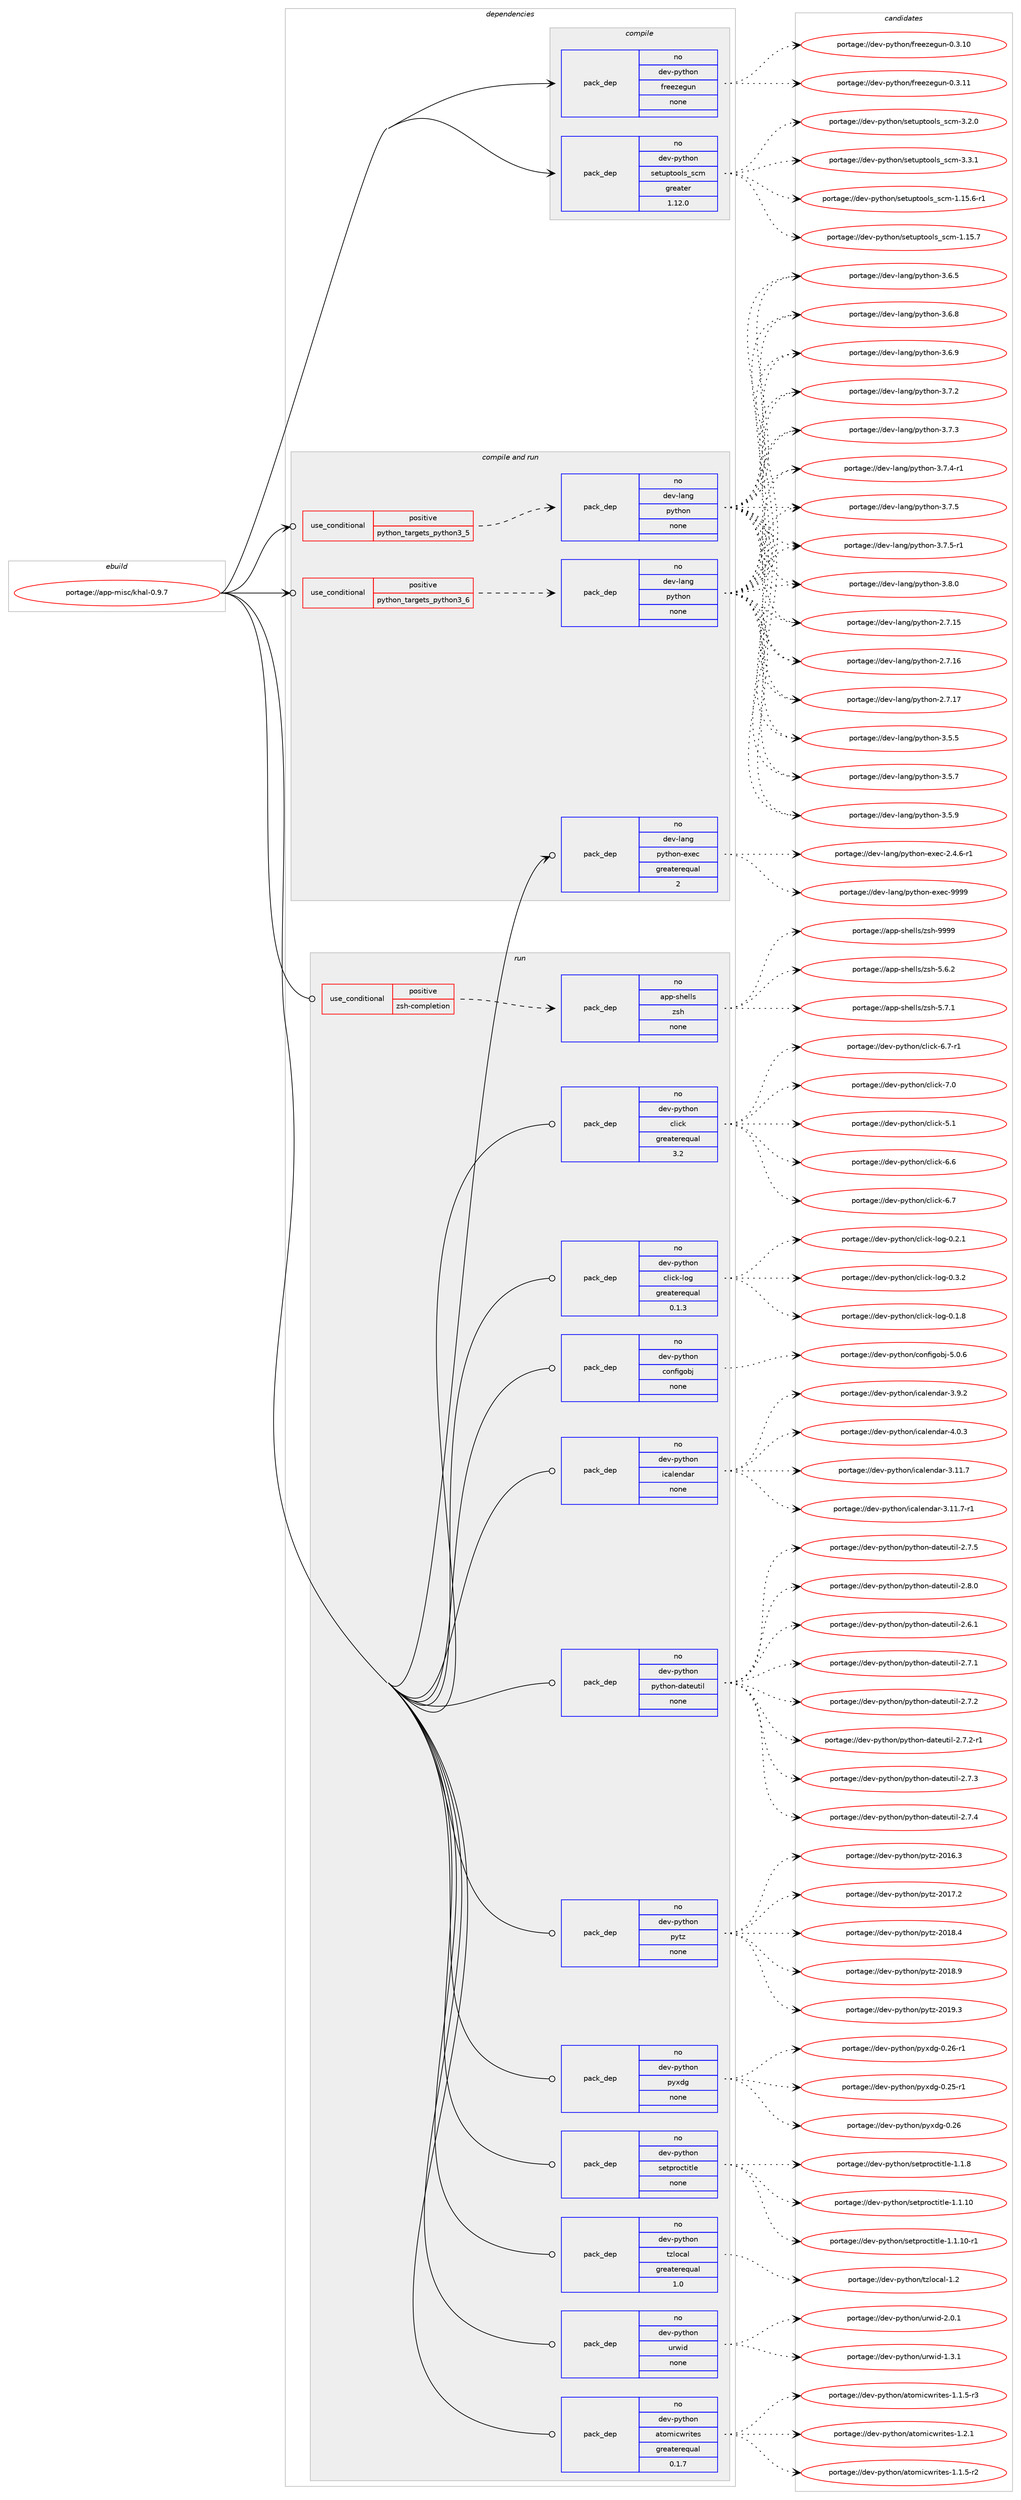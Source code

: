 digraph prolog {

# *************
# Graph options
# *************

newrank=true;
concentrate=true;
compound=true;
graph [rankdir=LR,fontname=Helvetica,fontsize=10,ranksep=1.5];#, ranksep=2.5, nodesep=0.2];
edge  [arrowhead=vee];
node  [fontname=Helvetica,fontsize=10];

# **********
# The ebuild
# **********

subgraph cluster_leftcol {
color=gray;
rank=same;
label=<<i>ebuild</i>>;
id [label="portage://app-misc/khal-0.9.7", color=red, width=4, href="../app-misc/khal-0.9.7.svg"];
}

# ****************
# The dependencies
# ****************

subgraph cluster_midcol {
color=gray;
label=<<i>dependencies</i>>;
subgraph cluster_compile {
fillcolor="#eeeeee";
style=filled;
label=<<i>compile</i>>;
subgraph pack25405 {
dependency34619 [label=<<TABLE BORDER="0" CELLBORDER="1" CELLSPACING="0" CELLPADDING="4" WIDTH="220"><TR><TD ROWSPAN="6" CELLPADDING="30">pack_dep</TD></TR><TR><TD WIDTH="110">no</TD></TR><TR><TD>dev-python</TD></TR><TR><TD>freezegun</TD></TR><TR><TD>none</TD></TR><TR><TD></TD></TR></TABLE>>, shape=none, color=blue];
}
id:e -> dependency34619:w [weight=20,style="solid",arrowhead="vee"];
subgraph pack25406 {
dependency34620 [label=<<TABLE BORDER="0" CELLBORDER="1" CELLSPACING="0" CELLPADDING="4" WIDTH="220"><TR><TD ROWSPAN="6" CELLPADDING="30">pack_dep</TD></TR><TR><TD WIDTH="110">no</TD></TR><TR><TD>dev-python</TD></TR><TR><TD>setuptools_scm</TD></TR><TR><TD>greater</TD></TR><TR><TD>1.12.0</TD></TR></TABLE>>, shape=none, color=blue];
}
id:e -> dependency34620:w [weight=20,style="solid",arrowhead="vee"];
}
subgraph cluster_compileandrun {
fillcolor="#eeeeee";
style=filled;
label=<<i>compile and run</i>>;
subgraph cond8654 {
dependency34621 [label=<<TABLE BORDER="0" CELLBORDER="1" CELLSPACING="0" CELLPADDING="4"><TR><TD ROWSPAN="3" CELLPADDING="10">use_conditional</TD></TR><TR><TD>positive</TD></TR><TR><TD>python_targets_python3_5</TD></TR></TABLE>>, shape=none, color=red];
subgraph pack25407 {
dependency34622 [label=<<TABLE BORDER="0" CELLBORDER="1" CELLSPACING="0" CELLPADDING="4" WIDTH="220"><TR><TD ROWSPAN="6" CELLPADDING="30">pack_dep</TD></TR><TR><TD WIDTH="110">no</TD></TR><TR><TD>dev-lang</TD></TR><TR><TD>python</TD></TR><TR><TD>none</TD></TR><TR><TD></TD></TR></TABLE>>, shape=none, color=blue];
}
dependency34621:e -> dependency34622:w [weight=20,style="dashed",arrowhead="vee"];
}
id:e -> dependency34621:w [weight=20,style="solid",arrowhead="odotvee"];
subgraph cond8655 {
dependency34623 [label=<<TABLE BORDER="0" CELLBORDER="1" CELLSPACING="0" CELLPADDING="4"><TR><TD ROWSPAN="3" CELLPADDING="10">use_conditional</TD></TR><TR><TD>positive</TD></TR><TR><TD>python_targets_python3_6</TD></TR></TABLE>>, shape=none, color=red];
subgraph pack25408 {
dependency34624 [label=<<TABLE BORDER="0" CELLBORDER="1" CELLSPACING="0" CELLPADDING="4" WIDTH="220"><TR><TD ROWSPAN="6" CELLPADDING="30">pack_dep</TD></TR><TR><TD WIDTH="110">no</TD></TR><TR><TD>dev-lang</TD></TR><TR><TD>python</TD></TR><TR><TD>none</TD></TR><TR><TD></TD></TR></TABLE>>, shape=none, color=blue];
}
dependency34623:e -> dependency34624:w [weight=20,style="dashed",arrowhead="vee"];
}
id:e -> dependency34623:w [weight=20,style="solid",arrowhead="odotvee"];
subgraph pack25409 {
dependency34625 [label=<<TABLE BORDER="0" CELLBORDER="1" CELLSPACING="0" CELLPADDING="4" WIDTH="220"><TR><TD ROWSPAN="6" CELLPADDING="30">pack_dep</TD></TR><TR><TD WIDTH="110">no</TD></TR><TR><TD>dev-lang</TD></TR><TR><TD>python-exec</TD></TR><TR><TD>greaterequal</TD></TR><TR><TD>2</TD></TR></TABLE>>, shape=none, color=blue];
}
id:e -> dependency34625:w [weight=20,style="solid",arrowhead="odotvee"];
}
subgraph cluster_run {
fillcolor="#eeeeee";
style=filled;
label=<<i>run</i>>;
subgraph cond8656 {
dependency34626 [label=<<TABLE BORDER="0" CELLBORDER="1" CELLSPACING="0" CELLPADDING="4"><TR><TD ROWSPAN="3" CELLPADDING="10">use_conditional</TD></TR><TR><TD>positive</TD></TR><TR><TD>zsh-completion</TD></TR></TABLE>>, shape=none, color=red];
subgraph pack25410 {
dependency34627 [label=<<TABLE BORDER="0" CELLBORDER="1" CELLSPACING="0" CELLPADDING="4" WIDTH="220"><TR><TD ROWSPAN="6" CELLPADDING="30">pack_dep</TD></TR><TR><TD WIDTH="110">no</TD></TR><TR><TD>app-shells</TD></TR><TR><TD>zsh</TD></TR><TR><TD>none</TD></TR><TR><TD></TD></TR></TABLE>>, shape=none, color=blue];
}
dependency34626:e -> dependency34627:w [weight=20,style="dashed",arrowhead="vee"];
}
id:e -> dependency34626:w [weight=20,style="solid",arrowhead="odot"];
subgraph pack25411 {
dependency34628 [label=<<TABLE BORDER="0" CELLBORDER="1" CELLSPACING="0" CELLPADDING="4" WIDTH="220"><TR><TD ROWSPAN="6" CELLPADDING="30">pack_dep</TD></TR><TR><TD WIDTH="110">no</TD></TR><TR><TD>dev-python</TD></TR><TR><TD>atomicwrites</TD></TR><TR><TD>greaterequal</TD></TR><TR><TD>0.1.7</TD></TR></TABLE>>, shape=none, color=blue];
}
id:e -> dependency34628:w [weight=20,style="solid",arrowhead="odot"];
subgraph pack25412 {
dependency34629 [label=<<TABLE BORDER="0" CELLBORDER="1" CELLSPACING="0" CELLPADDING="4" WIDTH="220"><TR><TD ROWSPAN="6" CELLPADDING="30">pack_dep</TD></TR><TR><TD WIDTH="110">no</TD></TR><TR><TD>dev-python</TD></TR><TR><TD>click</TD></TR><TR><TD>greaterequal</TD></TR><TR><TD>3.2</TD></TR></TABLE>>, shape=none, color=blue];
}
id:e -> dependency34629:w [weight=20,style="solid",arrowhead="odot"];
subgraph pack25413 {
dependency34630 [label=<<TABLE BORDER="0" CELLBORDER="1" CELLSPACING="0" CELLPADDING="4" WIDTH="220"><TR><TD ROWSPAN="6" CELLPADDING="30">pack_dep</TD></TR><TR><TD WIDTH="110">no</TD></TR><TR><TD>dev-python</TD></TR><TR><TD>click-log</TD></TR><TR><TD>greaterequal</TD></TR><TR><TD>0.1.3</TD></TR></TABLE>>, shape=none, color=blue];
}
id:e -> dependency34630:w [weight=20,style="solid",arrowhead="odot"];
subgraph pack25414 {
dependency34631 [label=<<TABLE BORDER="0" CELLBORDER="1" CELLSPACING="0" CELLPADDING="4" WIDTH="220"><TR><TD ROWSPAN="6" CELLPADDING="30">pack_dep</TD></TR><TR><TD WIDTH="110">no</TD></TR><TR><TD>dev-python</TD></TR><TR><TD>configobj</TD></TR><TR><TD>none</TD></TR><TR><TD></TD></TR></TABLE>>, shape=none, color=blue];
}
id:e -> dependency34631:w [weight=20,style="solid",arrowhead="odot"];
subgraph pack25415 {
dependency34632 [label=<<TABLE BORDER="0" CELLBORDER="1" CELLSPACING="0" CELLPADDING="4" WIDTH="220"><TR><TD ROWSPAN="6" CELLPADDING="30">pack_dep</TD></TR><TR><TD WIDTH="110">no</TD></TR><TR><TD>dev-python</TD></TR><TR><TD>icalendar</TD></TR><TR><TD>none</TD></TR><TR><TD></TD></TR></TABLE>>, shape=none, color=blue];
}
id:e -> dependency34632:w [weight=20,style="solid",arrowhead="odot"];
subgraph pack25416 {
dependency34633 [label=<<TABLE BORDER="0" CELLBORDER="1" CELLSPACING="0" CELLPADDING="4" WIDTH="220"><TR><TD ROWSPAN="6" CELLPADDING="30">pack_dep</TD></TR><TR><TD WIDTH="110">no</TD></TR><TR><TD>dev-python</TD></TR><TR><TD>python-dateutil</TD></TR><TR><TD>none</TD></TR><TR><TD></TD></TR></TABLE>>, shape=none, color=blue];
}
id:e -> dependency34633:w [weight=20,style="solid",arrowhead="odot"];
subgraph pack25417 {
dependency34634 [label=<<TABLE BORDER="0" CELLBORDER="1" CELLSPACING="0" CELLPADDING="4" WIDTH="220"><TR><TD ROWSPAN="6" CELLPADDING="30">pack_dep</TD></TR><TR><TD WIDTH="110">no</TD></TR><TR><TD>dev-python</TD></TR><TR><TD>pytz</TD></TR><TR><TD>none</TD></TR><TR><TD></TD></TR></TABLE>>, shape=none, color=blue];
}
id:e -> dependency34634:w [weight=20,style="solid",arrowhead="odot"];
subgraph pack25418 {
dependency34635 [label=<<TABLE BORDER="0" CELLBORDER="1" CELLSPACING="0" CELLPADDING="4" WIDTH="220"><TR><TD ROWSPAN="6" CELLPADDING="30">pack_dep</TD></TR><TR><TD WIDTH="110">no</TD></TR><TR><TD>dev-python</TD></TR><TR><TD>pyxdg</TD></TR><TR><TD>none</TD></TR><TR><TD></TD></TR></TABLE>>, shape=none, color=blue];
}
id:e -> dependency34635:w [weight=20,style="solid",arrowhead="odot"];
subgraph pack25419 {
dependency34636 [label=<<TABLE BORDER="0" CELLBORDER="1" CELLSPACING="0" CELLPADDING="4" WIDTH="220"><TR><TD ROWSPAN="6" CELLPADDING="30">pack_dep</TD></TR><TR><TD WIDTH="110">no</TD></TR><TR><TD>dev-python</TD></TR><TR><TD>setproctitle</TD></TR><TR><TD>none</TD></TR><TR><TD></TD></TR></TABLE>>, shape=none, color=blue];
}
id:e -> dependency34636:w [weight=20,style="solid",arrowhead="odot"];
subgraph pack25420 {
dependency34637 [label=<<TABLE BORDER="0" CELLBORDER="1" CELLSPACING="0" CELLPADDING="4" WIDTH="220"><TR><TD ROWSPAN="6" CELLPADDING="30">pack_dep</TD></TR><TR><TD WIDTH="110">no</TD></TR><TR><TD>dev-python</TD></TR><TR><TD>tzlocal</TD></TR><TR><TD>greaterequal</TD></TR><TR><TD>1.0</TD></TR></TABLE>>, shape=none, color=blue];
}
id:e -> dependency34637:w [weight=20,style="solid",arrowhead="odot"];
subgraph pack25421 {
dependency34638 [label=<<TABLE BORDER="0" CELLBORDER="1" CELLSPACING="0" CELLPADDING="4" WIDTH="220"><TR><TD ROWSPAN="6" CELLPADDING="30">pack_dep</TD></TR><TR><TD WIDTH="110">no</TD></TR><TR><TD>dev-python</TD></TR><TR><TD>urwid</TD></TR><TR><TD>none</TD></TR><TR><TD></TD></TR></TABLE>>, shape=none, color=blue];
}
id:e -> dependency34638:w [weight=20,style="solid",arrowhead="odot"];
}
}

# **************
# The candidates
# **************

subgraph cluster_choices {
rank=same;
color=gray;
label=<<i>candidates</i>>;

subgraph choice25405 {
color=black;
nodesep=1;
choiceportage100101118451121211161041111104710211410110112210110311711045484651464948 [label="portage://dev-python/freezegun-0.3.10", color=red, width=4,href="../dev-python/freezegun-0.3.10.svg"];
choiceportage100101118451121211161041111104710211410110112210110311711045484651464949 [label="portage://dev-python/freezegun-0.3.11", color=red, width=4,href="../dev-python/freezegun-0.3.11.svg"];
dependency34619:e -> choiceportage100101118451121211161041111104710211410110112210110311711045484651464948:w [style=dotted,weight="100"];
dependency34619:e -> choiceportage100101118451121211161041111104710211410110112210110311711045484651464949:w [style=dotted,weight="100"];
}
subgraph choice25406 {
color=black;
nodesep=1;
choiceportage10010111845112121116104111110471151011161171121161111111081159511599109454946495346544511449 [label="portage://dev-python/setuptools_scm-1.15.6-r1", color=red, width=4,href="../dev-python/setuptools_scm-1.15.6-r1.svg"];
choiceportage1001011184511212111610411111047115101116117112116111111108115951159910945494649534655 [label="portage://dev-python/setuptools_scm-1.15.7", color=red, width=4,href="../dev-python/setuptools_scm-1.15.7.svg"];
choiceportage10010111845112121116104111110471151011161171121161111111081159511599109455146504648 [label="portage://dev-python/setuptools_scm-3.2.0", color=red, width=4,href="../dev-python/setuptools_scm-3.2.0.svg"];
choiceportage10010111845112121116104111110471151011161171121161111111081159511599109455146514649 [label="portage://dev-python/setuptools_scm-3.3.1", color=red, width=4,href="../dev-python/setuptools_scm-3.3.1.svg"];
dependency34620:e -> choiceportage10010111845112121116104111110471151011161171121161111111081159511599109454946495346544511449:w [style=dotted,weight="100"];
dependency34620:e -> choiceportage1001011184511212111610411111047115101116117112116111111108115951159910945494649534655:w [style=dotted,weight="100"];
dependency34620:e -> choiceportage10010111845112121116104111110471151011161171121161111111081159511599109455146504648:w [style=dotted,weight="100"];
dependency34620:e -> choiceportage10010111845112121116104111110471151011161171121161111111081159511599109455146514649:w [style=dotted,weight="100"];
}
subgraph choice25407 {
color=black;
nodesep=1;
choiceportage10010111845108971101034711212111610411111045504655464953 [label="portage://dev-lang/python-2.7.15", color=red, width=4,href="../dev-lang/python-2.7.15.svg"];
choiceportage10010111845108971101034711212111610411111045504655464954 [label="portage://dev-lang/python-2.7.16", color=red, width=4,href="../dev-lang/python-2.7.16.svg"];
choiceportage10010111845108971101034711212111610411111045504655464955 [label="portage://dev-lang/python-2.7.17", color=red, width=4,href="../dev-lang/python-2.7.17.svg"];
choiceportage100101118451089711010347112121116104111110455146534653 [label="portage://dev-lang/python-3.5.5", color=red, width=4,href="../dev-lang/python-3.5.5.svg"];
choiceportage100101118451089711010347112121116104111110455146534655 [label="portage://dev-lang/python-3.5.7", color=red, width=4,href="../dev-lang/python-3.5.7.svg"];
choiceportage100101118451089711010347112121116104111110455146534657 [label="portage://dev-lang/python-3.5.9", color=red, width=4,href="../dev-lang/python-3.5.9.svg"];
choiceportage100101118451089711010347112121116104111110455146544653 [label="portage://dev-lang/python-3.6.5", color=red, width=4,href="../dev-lang/python-3.6.5.svg"];
choiceportage100101118451089711010347112121116104111110455146544656 [label="portage://dev-lang/python-3.6.8", color=red, width=4,href="../dev-lang/python-3.6.8.svg"];
choiceportage100101118451089711010347112121116104111110455146544657 [label="portage://dev-lang/python-3.6.9", color=red, width=4,href="../dev-lang/python-3.6.9.svg"];
choiceportage100101118451089711010347112121116104111110455146554650 [label="portage://dev-lang/python-3.7.2", color=red, width=4,href="../dev-lang/python-3.7.2.svg"];
choiceportage100101118451089711010347112121116104111110455146554651 [label="portage://dev-lang/python-3.7.3", color=red, width=4,href="../dev-lang/python-3.7.3.svg"];
choiceportage1001011184510897110103471121211161041111104551465546524511449 [label="portage://dev-lang/python-3.7.4-r1", color=red, width=4,href="../dev-lang/python-3.7.4-r1.svg"];
choiceportage100101118451089711010347112121116104111110455146554653 [label="portage://dev-lang/python-3.7.5", color=red, width=4,href="../dev-lang/python-3.7.5.svg"];
choiceportage1001011184510897110103471121211161041111104551465546534511449 [label="portage://dev-lang/python-3.7.5-r1", color=red, width=4,href="../dev-lang/python-3.7.5-r1.svg"];
choiceportage100101118451089711010347112121116104111110455146564648 [label="portage://dev-lang/python-3.8.0", color=red, width=4,href="../dev-lang/python-3.8.0.svg"];
dependency34622:e -> choiceportage10010111845108971101034711212111610411111045504655464953:w [style=dotted,weight="100"];
dependency34622:e -> choiceportage10010111845108971101034711212111610411111045504655464954:w [style=dotted,weight="100"];
dependency34622:e -> choiceportage10010111845108971101034711212111610411111045504655464955:w [style=dotted,weight="100"];
dependency34622:e -> choiceportage100101118451089711010347112121116104111110455146534653:w [style=dotted,weight="100"];
dependency34622:e -> choiceportage100101118451089711010347112121116104111110455146534655:w [style=dotted,weight="100"];
dependency34622:e -> choiceportage100101118451089711010347112121116104111110455146534657:w [style=dotted,weight="100"];
dependency34622:e -> choiceportage100101118451089711010347112121116104111110455146544653:w [style=dotted,weight="100"];
dependency34622:e -> choiceportage100101118451089711010347112121116104111110455146544656:w [style=dotted,weight="100"];
dependency34622:e -> choiceportage100101118451089711010347112121116104111110455146544657:w [style=dotted,weight="100"];
dependency34622:e -> choiceportage100101118451089711010347112121116104111110455146554650:w [style=dotted,weight="100"];
dependency34622:e -> choiceportage100101118451089711010347112121116104111110455146554651:w [style=dotted,weight="100"];
dependency34622:e -> choiceportage1001011184510897110103471121211161041111104551465546524511449:w [style=dotted,weight="100"];
dependency34622:e -> choiceportage100101118451089711010347112121116104111110455146554653:w [style=dotted,weight="100"];
dependency34622:e -> choiceportage1001011184510897110103471121211161041111104551465546534511449:w [style=dotted,weight="100"];
dependency34622:e -> choiceportage100101118451089711010347112121116104111110455146564648:w [style=dotted,weight="100"];
}
subgraph choice25408 {
color=black;
nodesep=1;
choiceportage10010111845108971101034711212111610411111045504655464953 [label="portage://dev-lang/python-2.7.15", color=red, width=4,href="../dev-lang/python-2.7.15.svg"];
choiceportage10010111845108971101034711212111610411111045504655464954 [label="portage://dev-lang/python-2.7.16", color=red, width=4,href="../dev-lang/python-2.7.16.svg"];
choiceportage10010111845108971101034711212111610411111045504655464955 [label="portage://dev-lang/python-2.7.17", color=red, width=4,href="../dev-lang/python-2.7.17.svg"];
choiceportage100101118451089711010347112121116104111110455146534653 [label="portage://dev-lang/python-3.5.5", color=red, width=4,href="../dev-lang/python-3.5.5.svg"];
choiceportage100101118451089711010347112121116104111110455146534655 [label="portage://dev-lang/python-3.5.7", color=red, width=4,href="../dev-lang/python-3.5.7.svg"];
choiceportage100101118451089711010347112121116104111110455146534657 [label="portage://dev-lang/python-3.5.9", color=red, width=4,href="../dev-lang/python-3.5.9.svg"];
choiceportage100101118451089711010347112121116104111110455146544653 [label="portage://dev-lang/python-3.6.5", color=red, width=4,href="../dev-lang/python-3.6.5.svg"];
choiceportage100101118451089711010347112121116104111110455146544656 [label="portage://dev-lang/python-3.6.8", color=red, width=4,href="../dev-lang/python-3.6.8.svg"];
choiceportage100101118451089711010347112121116104111110455146544657 [label="portage://dev-lang/python-3.6.9", color=red, width=4,href="../dev-lang/python-3.6.9.svg"];
choiceportage100101118451089711010347112121116104111110455146554650 [label="portage://dev-lang/python-3.7.2", color=red, width=4,href="../dev-lang/python-3.7.2.svg"];
choiceportage100101118451089711010347112121116104111110455146554651 [label="portage://dev-lang/python-3.7.3", color=red, width=4,href="../dev-lang/python-3.7.3.svg"];
choiceportage1001011184510897110103471121211161041111104551465546524511449 [label="portage://dev-lang/python-3.7.4-r1", color=red, width=4,href="../dev-lang/python-3.7.4-r1.svg"];
choiceportage100101118451089711010347112121116104111110455146554653 [label="portage://dev-lang/python-3.7.5", color=red, width=4,href="../dev-lang/python-3.7.5.svg"];
choiceportage1001011184510897110103471121211161041111104551465546534511449 [label="portage://dev-lang/python-3.7.5-r1", color=red, width=4,href="../dev-lang/python-3.7.5-r1.svg"];
choiceportage100101118451089711010347112121116104111110455146564648 [label="portage://dev-lang/python-3.8.0", color=red, width=4,href="../dev-lang/python-3.8.0.svg"];
dependency34624:e -> choiceportage10010111845108971101034711212111610411111045504655464953:w [style=dotted,weight="100"];
dependency34624:e -> choiceportage10010111845108971101034711212111610411111045504655464954:w [style=dotted,weight="100"];
dependency34624:e -> choiceportage10010111845108971101034711212111610411111045504655464955:w [style=dotted,weight="100"];
dependency34624:e -> choiceportage100101118451089711010347112121116104111110455146534653:w [style=dotted,weight="100"];
dependency34624:e -> choiceportage100101118451089711010347112121116104111110455146534655:w [style=dotted,weight="100"];
dependency34624:e -> choiceportage100101118451089711010347112121116104111110455146534657:w [style=dotted,weight="100"];
dependency34624:e -> choiceportage100101118451089711010347112121116104111110455146544653:w [style=dotted,weight="100"];
dependency34624:e -> choiceportage100101118451089711010347112121116104111110455146544656:w [style=dotted,weight="100"];
dependency34624:e -> choiceportage100101118451089711010347112121116104111110455146544657:w [style=dotted,weight="100"];
dependency34624:e -> choiceportage100101118451089711010347112121116104111110455146554650:w [style=dotted,weight="100"];
dependency34624:e -> choiceportage100101118451089711010347112121116104111110455146554651:w [style=dotted,weight="100"];
dependency34624:e -> choiceportage1001011184510897110103471121211161041111104551465546524511449:w [style=dotted,weight="100"];
dependency34624:e -> choiceportage100101118451089711010347112121116104111110455146554653:w [style=dotted,weight="100"];
dependency34624:e -> choiceportage1001011184510897110103471121211161041111104551465546534511449:w [style=dotted,weight="100"];
dependency34624:e -> choiceportage100101118451089711010347112121116104111110455146564648:w [style=dotted,weight="100"];
}
subgraph choice25409 {
color=black;
nodesep=1;
choiceportage10010111845108971101034711212111610411111045101120101994550465246544511449 [label="portage://dev-lang/python-exec-2.4.6-r1", color=red, width=4,href="../dev-lang/python-exec-2.4.6-r1.svg"];
choiceportage10010111845108971101034711212111610411111045101120101994557575757 [label="portage://dev-lang/python-exec-9999", color=red, width=4,href="../dev-lang/python-exec-9999.svg"];
dependency34625:e -> choiceportage10010111845108971101034711212111610411111045101120101994550465246544511449:w [style=dotted,weight="100"];
dependency34625:e -> choiceportage10010111845108971101034711212111610411111045101120101994557575757:w [style=dotted,weight="100"];
}
subgraph choice25410 {
color=black;
nodesep=1;
choiceportage971121124511510410110810811547122115104455346544650 [label="portage://app-shells/zsh-5.6.2", color=red, width=4,href="../app-shells/zsh-5.6.2.svg"];
choiceportage971121124511510410110810811547122115104455346554649 [label="portage://app-shells/zsh-5.7.1", color=red, width=4,href="../app-shells/zsh-5.7.1.svg"];
choiceportage9711211245115104101108108115471221151044557575757 [label="portage://app-shells/zsh-9999", color=red, width=4,href="../app-shells/zsh-9999.svg"];
dependency34627:e -> choiceportage971121124511510410110810811547122115104455346544650:w [style=dotted,weight="100"];
dependency34627:e -> choiceportage971121124511510410110810811547122115104455346554649:w [style=dotted,weight="100"];
dependency34627:e -> choiceportage9711211245115104101108108115471221151044557575757:w [style=dotted,weight="100"];
}
subgraph choice25411 {
color=black;
nodesep=1;
choiceportage100101118451121211161041111104797116111109105991191141051161011154549464946534511450 [label="portage://dev-python/atomicwrites-1.1.5-r2", color=red, width=4,href="../dev-python/atomicwrites-1.1.5-r2.svg"];
choiceportage100101118451121211161041111104797116111109105991191141051161011154549464946534511451 [label="portage://dev-python/atomicwrites-1.1.5-r3", color=red, width=4,href="../dev-python/atomicwrites-1.1.5-r3.svg"];
choiceportage10010111845112121116104111110479711611110910599119114105116101115454946504649 [label="portage://dev-python/atomicwrites-1.2.1", color=red, width=4,href="../dev-python/atomicwrites-1.2.1.svg"];
dependency34628:e -> choiceportage100101118451121211161041111104797116111109105991191141051161011154549464946534511450:w [style=dotted,weight="100"];
dependency34628:e -> choiceportage100101118451121211161041111104797116111109105991191141051161011154549464946534511451:w [style=dotted,weight="100"];
dependency34628:e -> choiceportage10010111845112121116104111110479711611110910599119114105116101115454946504649:w [style=dotted,weight="100"];
}
subgraph choice25412 {
color=black;
nodesep=1;
choiceportage1001011184511212111610411111047991081059910745534649 [label="portage://dev-python/click-5.1", color=red, width=4,href="../dev-python/click-5.1.svg"];
choiceportage1001011184511212111610411111047991081059910745544654 [label="portage://dev-python/click-6.6", color=red, width=4,href="../dev-python/click-6.6.svg"];
choiceportage1001011184511212111610411111047991081059910745544655 [label="portage://dev-python/click-6.7", color=red, width=4,href="../dev-python/click-6.7.svg"];
choiceportage10010111845112121116104111110479910810599107455446554511449 [label="portage://dev-python/click-6.7-r1", color=red, width=4,href="../dev-python/click-6.7-r1.svg"];
choiceportage1001011184511212111610411111047991081059910745554648 [label="portage://dev-python/click-7.0", color=red, width=4,href="../dev-python/click-7.0.svg"];
dependency34629:e -> choiceportage1001011184511212111610411111047991081059910745534649:w [style=dotted,weight="100"];
dependency34629:e -> choiceportage1001011184511212111610411111047991081059910745544654:w [style=dotted,weight="100"];
dependency34629:e -> choiceportage1001011184511212111610411111047991081059910745544655:w [style=dotted,weight="100"];
dependency34629:e -> choiceportage10010111845112121116104111110479910810599107455446554511449:w [style=dotted,weight="100"];
dependency34629:e -> choiceportage1001011184511212111610411111047991081059910745554648:w [style=dotted,weight="100"];
}
subgraph choice25413 {
color=black;
nodesep=1;
choiceportage1001011184511212111610411111047991081059910745108111103454846494656 [label="portage://dev-python/click-log-0.1.8", color=red, width=4,href="../dev-python/click-log-0.1.8.svg"];
choiceportage1001011184511212111610411111047991081059910745108111103454846504649 [label="portage://dev-python/click-log-0.2.1", color=red, width=4,href="../dev-python/click-log-0.2.1.svg"];
choiceportage1001011184511212111610411111047991081059910745108111103454846514650 [label="portage://dev-python/click-log-0.3.2", color=red, width=4,href="../dev-python/click-log-0.3.2.svg"];
dependency34630:e -> choiceportage1001011184511212111610411111047991081059910745108111103454846494656:w [style=dotted,weight="100"];
dependency34630:e -> choiceportage1001011184511212111610411111047991081059910745108111103454846504649:w [style=dotted,weight="100"];
dependency34630:e -> choiceportage1001011184511212111610411111047991081059910745108111103454846514650:w [style=dotted,weight="100"];
}
subgraph choice25414 {
color=black;
nodesep=1;
choiceportage10010111845112121116104111110479911111010210510311198106455346484654 [label="portage://dev-python/configobj-5.0.6", color=red, width=4,href="../dev-python/configobj-5.0.6.svg"];
dependency34631:e -> choiceportage10010111845112121116104111110479911111010210510311198106455346484654:w [style=dotted,weight="100"];
}
subgraph choice25415 {
color=black;
nodesep=1;
choiceportage100101118451121211161041111104710599971081011101009711445514649494655 [label="portage://dev-python/icalendar-3.11.7", color=red, width=4,href="../dev-python/icalendar-3.11.7.svg"];
choiceportage1001011184511212111610411111047105999710810111010097114455146494946554511449 [label="portage://dev-python/icalendar-3.11.7-r1", color=red, width=4,href="../dev-python/icalendar-3.11.7-r1.svg"];
choiceportage1001011184511212111610411111047105999710810111010097114455146574650 [label="portage://dev-python/icalendar-3.9.2", color=red, width=4,href="../dev-python/icalendar-3.9.2.svg"];
choiceportage1001011184511212111610411111047105999710810111010097114455246484651 [label="portage://dev-python/icalendar-4.0.3", color=red, width=4,href="../dev-python/icalendar-4.0.3.svg"];
dependency34632:e -> choiceportage100101118451121211161041111104710599971081011101009711445514649494655:w [style=dotted,weight="100"];
dependency34632:e -> choiceportage1001011184511212111610411111047105999710810111010097114455146494946554511449:w [style=dotted,weight="100"];
dependency34632:e -> choiceportage1001011184511212111610411111047105999710810111010097114455146574650:w [style=dotted,weight="100"];
dependency34632:e -> choiceportage1001011184511212111610411111047105999710810111010097114455246484651:w [style=dotted,weight="100"];
}
subgraph choice25416 {
color=black;
nodesep=1;
choiceportage10010111845112121116104111110471121211161041111104510097116101117116105108455046544649 [label="portage://dev-python/python-dateutil-2.6.1", color=red, width=4,href="../dev-python/python-dateutil-2.6.1.svg"];
choiceportage10010111845112121116104111110471121211161041111104510097116101117116105108455046554649 [label="portage://dev-python/python-dateutil-2.7.1", color=red, width=4,href="../dev-python/python-dateutil-2.7.1.svg"];
choiceportage10010111845112121116104111110471121211161041111104510097116101117116105108455046554650 [label="portage://dev-python/python-dateutil-2.7.2", color=red, width=4,href="../dev-python/python-dateutil-2.7.2.svg"];
choiceportage100101118451121211161041111104711212111610411111045100971161011171161051084550465546504511449 [label="portage://dev-python/python-dateutil-2.7.2-r1", color=red, width=4,href="../dev-python/python-dateutil-2.7.2-r1.svg"];
choiceportage10010111845112121116104111110471121211161041111104510097116101117116105108455046554651 [label="portage://dev-python/python-dateutil-2.7.3", color=red, width=4,href="../dev-python/python-dateutil-2.7.3.svg"];
choiceportage10010111845112121116104111110471121211161041111104510097116101117116105108455046554652 [label="portage://dev-python/python-dateutil-2.7.4", color=red, width=4,href="../dev-python/python-dateutil-2.7.4.svg"];
choiceportage10010111845112121116104111110471121211161041111104510097116101117116105108455046554653 [label="portage://dev-python/python-dateutil-2.7.5", color=red, width=4,href="../dev-python/python-dateutil-2.7.5.svg"];
choiceportage10010111845112121116104111110471121211161041111104510097116101117116105108455046564648 [label="portage://dev-python/python-dateutil-2.8.0", color=red, width=4,href="../dev-python/python-dateutil-2.8.0.svg"];
dependency34633:e -> choiceportage10010111845112121116104111110471121211161041111104510097116101117116105108455046544649:w [style=dotted,weight="100"];
dependency34633:e -> choiceportage10010111845112121116104111110471121211161041111104510097116101117116105108455046554649:w [style=dotted,weight="100"];
dependency34633:e -> choiceportage10010111845112121116104111110471121211161041111104510097116101117116105108455046554650:w [style=dotted,weight="100"];
dependency34633:e -> choiceportage100101118451121211161041111104711212111610411111045100971161011171161051084550465546504511449:w [style=dotted,weight="100"];
dependency34633:e -> choiceportage10010111845112121116104111110471121211161041111104510097116101117116105108455046554651:w [style=dotted,weight="100"];
dependency34633:e -> choiceportage10010111845112121116104111110471121211161041111104510097116101117116105108455046554652:w [style=dotted,weight="100"];
dependency34633:e -> choiceportage10010111845112121116104111110471121211161041111104510097116101117116105108455046554653:w [style=dotted,weight="100"];
dependency34633:e -> choiceportage10010111845112121116104111110471121211161041111104510097116101117116105108455046564648:w [style=dotted,weight="100"];
}
subgraph choice25417 {
color=black;
nodesep=1;
choiceportage100101118451121211161041111104711212111612245504849544651 [label="portage://dev-python/pytz-2016.3", color=red, width=4,href="../dev-python/pytz-2016.3.svg"];
choiceportage100101118451121211161041111104711212111612245504849554650 [label="portage://dev-python/pytz-2017.2", color=red, width=4,href="../dev-python/pytz-2017.2.svg"];
choiceportage100101118451121211161041111104711212111612245504849564652 [label="portage://dev-python/pytz-2018.4", color=red, width=4,href="../dev-python/pytz-2018.4.svg"];
choiceportage100101118451121211161041111104711212111612245504849564657 [label="portage://dev-python/pytz-2018.9", color=red, width=4,href="../dev-python/pytz-2018.9.svg"];
choiceportage100101118451121211161041111104711212111612245504849574651 [label="portage://dev-python/pytz-2019.3", color=red, width=4,href="../dev-python/pytz-2019.3.svg"];
dependency34634:e -> choiceportage100101118451121211161041111104711212111612245504849544651:w [style=dotted,weight="100"];
dependency34634:e -> choiceportage100101118451121211161041111104711212111612245504849554650:w [style=dotted,weight="100"];
dependency34634:e -> choiceportage100101118451121211161041111104711212111612245504849564652:w [style=dotted,weight="100"];
dependency34634:e -> choiceportage100101118451121211161041111104711212111612245504849564657:w [style=dotted,weight="100"];
dependency34634:e -> choiceportage100101118451121211161041111104711212111612245504849574651:w [style=dotted,weight="100"];
}
subgraph choice25418 {
color=black;
nodesep=1;
choiceportage100101118451121211161041111104711212112010010345484650534511449 [label="portage://dev-python/pyxdg-0.25-r1", color=red, width=4,href="../dev-python/pyxdg-0.25-r1.svg"];
choiceportage10010111845112121116104111110471121211201001034548465054 [label="portage://dev-python/pyxdg-0.26", color=red, width=4,href="../dev-python/pyxdg-0.26.svg"];
choiceportage100101118451121211161041111104711212112010010345484650544511449 [label="portage://dev-python/pyxdg-0.26-r1", color=red, width=4,href="../dev-python/pyxdg-0.26-r1.svg"];
dependency34635:e -> choiceportage100101118451121211161041111104711212112010010345484650534511449:w [style=dotted,weight="100"];
dependency34635:e -> choiceportage10010111845112121116104111110471121211201001034548465054:w [style=dotted,weight="100"];
dependency34635:e -> choiceportage100101118451121211161041111104711212112010010345484650544511449:w [style=dotted,weight="100"];
}
subgraph choice25419 {
color=black;
nodesep=1;
choiceportage10010111845112121116104111110471151011161121141119911610511610810145494649464948 [label="portage://dev-python/setproctitle-1.1.10", color=red, width=4,href="../dev-python/setproctitle-1.1.10.svg"];
choiceportage100101118451121211161041111104711510111611211411199116105116108101454946494649484511449 [label="portage://dev-python/setproctitle-1.1.10-r1", color=red, width=4,href="../dev-python/setproctitle-1.1.10-r1.svg"];
choiceportage100101118451121211161041111104711510111611211411199116105116108101454946494656 [label="portage://dev-python/setproctitle-1.1.8", color=red, width=4,href="../dev-python/setproctitle-1.1.8.svg"];
dependency34636:e -> choiceportage10010111845112121116104111110471151011161121141119911610511610810145494649464948:w [style=dotted,weight="100"];
dependency34636:e -> choiceportage100101118451121211161041111104711510111611211411199116105116108101454946494649484511449:w [style=dotted,weight="100"];
dependency34636:e -> choiceportage100101118451121211161041111104711510111611211411199116105116108101454946494656:w [style=dotted,weight="100"];
}
subgraph choice25420 {
color=black;
nodesep=1;
choiceportage1001011184511212111610411111047116122108111999710845494650 [label="portage://dev-python/tzlocal-1.2", color=red, width=4,href="../dev-python/tzlocal-1.2.svg"];
dependency34637:e -> choiceportage1001011184511212111610411111047116122108111999710845494650:w [style=dotted,weight="100"];
}
subgraph choice25421 {
color=black;
nodesep=1;
choiceportage1001011184511212111610411111047117114119105100454946514649 [label="portage://dev-python/urwid-1.3.1", color=red, width=4,href="../dev-python/urwid-1.3.1.svg"];
choiceportage1001011184511212111610411111047117114119105100455046484649 [label="portage://dev-python/urwid-2.0.1", color=red, width=4,href="../dev-python/urwid-2.0.1.svg"];
dependency34638:e -> choiceportage1001011184511212111610411111047117114119105100454946514649:w [style=dotted,weight="100"];
dependency34638:e -> choiceportage1001011184511212111610411111047117114119105100455046484649:w [style=dotted,weight="100"];
}
}

}
